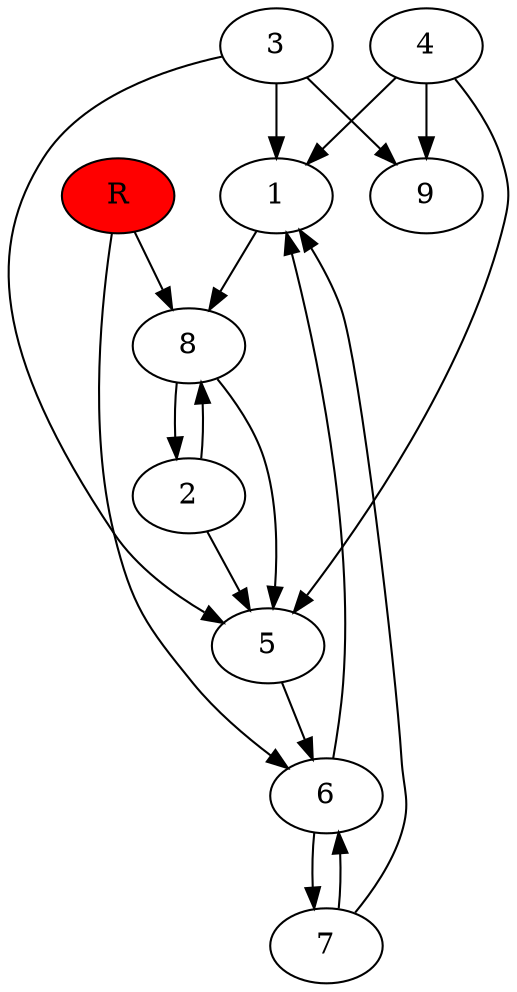 digraph prb41817 {
	1
	2
	3
	4
	5
	6
	7
	8
	R [fillcolor="#ff0000" style=filled]
	1 -> 8
	2 -> 5
	2 -> 8
	3 -> 1
	3 -> 5
	3 -> 9
	4 -> 1
	4 -> 5
	4 -> 9
	5 -> 6
	6 -> 1
	6 -> 7
	7 -> 1
	7 -> 6
	8 -> 2
	8 -> 5
	R -> 6
	R -> 8
}
